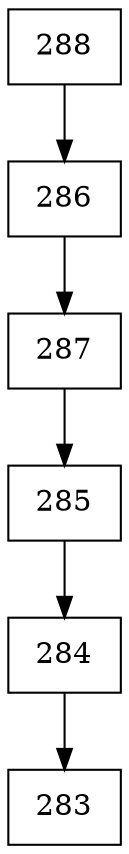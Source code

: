digraph G {
  node [shape=record];
  node0 [label="{288}"];
  node0 -> node1;
  node1 [label="{286}"];
  node1 -> node2;
  node2 [label="{287}"];
  node2 -> node3;
  node3 [label="{285}"];
  node3 -> node4;
  node4 [label="{284}"];
  node4 -> node5;
  node5 [label="{283}"];
}
